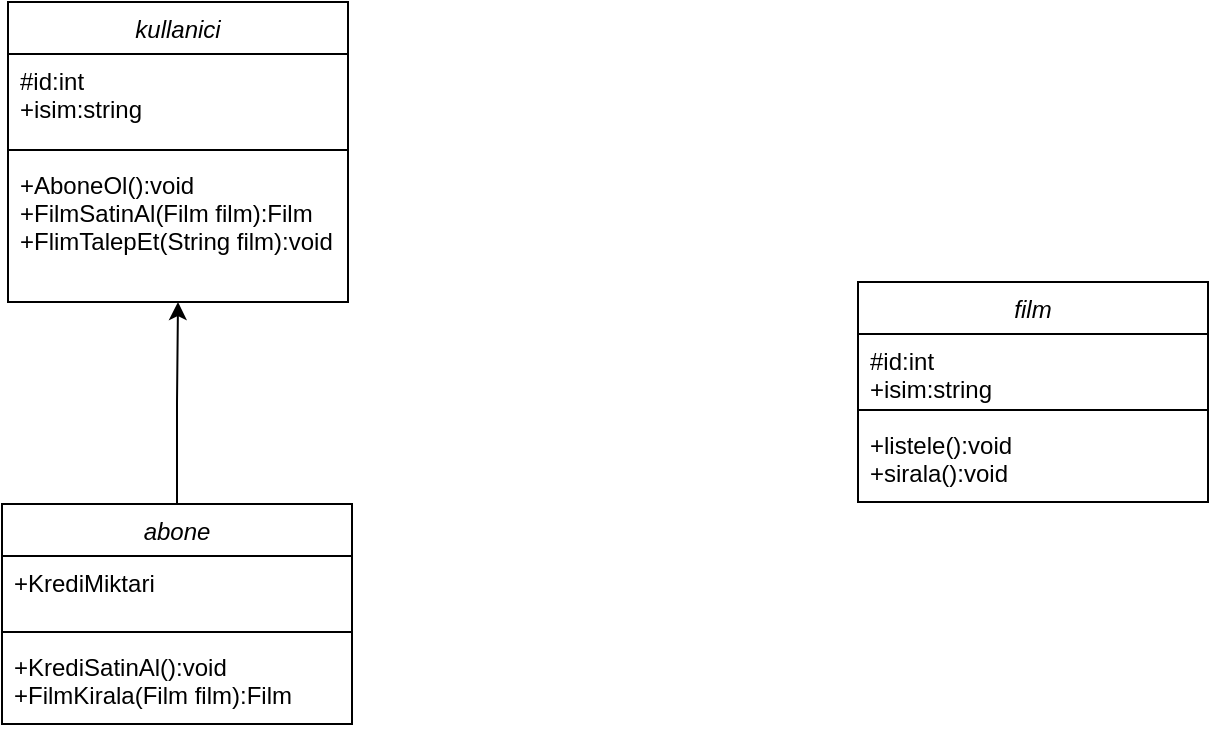 <mxfile version="16.4.7" type="device"><diagram id="C5RBs43oDa-KdzZeNtuy" name="Page-1"><mxGraphModel dx="636" dy="471" grid="1" gridSize="10" guides="1" tooltips="1" connect="1" arrows="1" fold="1" page="1" pageScale="1" pageWidth="827" pageHeight="1169" math="0" shadow="0"><root><mxCell id="WIyWlLk6GJQsqaUBKTNV-0"/><mxCell id="WIyWlLk6GJQsqaUBKTNV-1" parent="WIyWlLk6GJQsqaUBKTNV-0"/><mxCell id="zkfFHV4jXpPFQw0GAbJ--0" value="kullanici" style="swimlane;fontStyle=2;align=center;verticalAlign=top;childLayout=stackLayout;horizontal=1;startSize=26;horizontalStack=0;resizeParent=1;resizeLast=0;collapsible=1;marginBottom=0;rounded=0;shadow=0;strokeWidth=1;" parent="WIyWlLk6GJQsqaUBKTNV-1" vertex="1"><mxGeometry x="115" y="80" width="170" height="150" as="geometry"><mxRectangle x="230" y="140" width="160" height="26" as="alternateBounds"/></mxGeometry></mxCell><mxCell id="zkfFHV4jXpPFQw0GAbJ--1" value="#id:int&#10;+isim:string&#10;" style="text;align=left;verticalAlign=top;spacingLeft=4;spacingRight=4;overflow=hidden;rotatable=0;points=[[0,0.5],[1,0.5]];portConstraint=eastwest;" parent="zkfFHV4jXpPFQw0GAbJ--0" vertex="1"><mxGeometry y="26" width="170" height="44" as="geometry"/></mxCell><mxCell id="zkfFHV4jXpPFQw0GAbJ--4" value="" style="line;html=1;strokeWidth=1;align=left;verticalAlign=middle;spacingTop=-1;spacingLeft=3;spacingRight=3;rotatable=0;labelPosition=right;points=[];portConstraint=eastwest;" parent="zkfFHV4jXpPFQw0GAbJ--0" vertex="1"><mxGeometry y="70" width="170" height="8" as="geometry"/></mxCell><mxCell id="zkfFHV4jXpPFQw0GAbJ--5" value="+AboneOl():void&#10;+FilmSatinAl(Film film):Film&#10;+FlimTalepEt(String film):void&#10;" style="text;align=left;verticalAlign=top;spacingLeft=4;spacingRight=4;overflow=hidden;rotatable=0;points=[[0,0.5],[1,0.5]];portConstraint=eastwest;" parent="zkfFHV4jXpPFQw0GAbJ--0" vertex="1"><mxGeometry y="78" width="170" height="62" as="geometry"/></mxCell><mxCell id="9sK0vo3hYYZss9xKay9w-8" style="edgeStyle=orthogonalEdgeStyle;rounded=0;orthogonalLoop=1;jettySize=auto;html=1;exitX=0.5;exitY=0;exitDx=0;exitDy=0;entryX=0.5;entryY=1;entryDx=0;entryDy=0;" edge="1" parent="WIyWlLk6GJQsqaUBKTNV-1" source="9sK0vo3hYYZss9xKay9w-0" target="zkfFHV4jXpPFQw0GAbJ--0"><mxGeometry relative="1" as="geometry"/></mxCell><mxCell id="9sK0vo3hYYZss9xKay9w-0" value="abone" style="swimlane;fontStyle=2;align=center;verticalAlign=top;childLayout=stackLayout;horizontal=1;startSize=26;horizontalStack=0;resizeParent=1;resizeLast=0;collapsible=1;marginBottom=0;rounded=0;shadow=0;strokeWidth=1;" vertex="1" parent="WIyWlLk6GJQsqaUBKTNV-1"><mxGeometry x="112" y="331" width="175" height="110" as="geometry"><mxRectangle x="230" y="140" width="160" height="26" as="alternateBounds"/></mxGeometry></mxCell><mxCell id="9sK0vo3hYYZss9xKay9w-1" value="+KrediMiktari" style="text;align=left;verticalAlign=top;spacingLeft=4;spacingRight=4;overflow=hidden;rotatable=0;points=[[0,0.5],[1,0.5]];portConstraint=eastwest;" vertex="1" parent="9sK0vo3hYYZss9xKay9w-0"><mxGeometry y="26" width="175" height="34" as="geometry"/></mxCell><mxCell id="9sK0vo3hYYZss9xKay9w-2" value="" style="line;html=1;strokeWidth=1;align=left;verticalAlign=middle;spacingTop=-1;spacingLeft=3;spacingRight=3;rotatable=0;labelPosition=right;points=[];portConstraint=eastwest;" vertex="1" parent="9sK0vo3hYYZss9xKay9w-0"><mxGeometry y="60" width="175" height="8" as="geometry"/></mxCell><mxCell id="9sK0vo3hYYZss9xKay9w-3" value="+KrediSatinAl():void&#10;+FilmKirala(Film film):Film" style="text;align=left;verticalAlign=top;spacingLeft=4;spacingRight=4;overflow=hidden;rotatable=0;points=[[0,0.5],[1,0.5]];portConstraint=eastwest;" vertex="1" parent="9sK0vo3hYYZss9xKay9w-0"><mxGeometry y="68" width="175" height="42" as="geometry"/></mxCell><mxCell id="9sK0vo3hYYZss9xKay9w-4" value="film" style="swimlane;fontStyle=2;align=center;verticalAlign=top;childLayout=stackLayout;horizontal=1;startSize=26;horizontalStack=0;resizeParent=1;resizeLast=0;collapsible=1;marginBottom=0;rounded=0;shadow=0;strokeWidth=1;" vertex="1" parent="WIyWlLk6GJQsqaUBKTNV-1"><mxGeometry x="540" y="220" width="175" height="110" as="geometry"><mxRectangle x="230" y="140" width="160" height="26" as="alternateBounds"/></mxGeometry></mxCell><mxCell id="9sK0vo3hYYZss9xKay9w-5" value="#id:int&#10;+isim:string&#10;" style="text;align=left;verticalAlign=top;spacingLeft=4;spacingRight=4;overflow=hidden;rotatable=0;points=[[0,0.5],[1,0.5]];portConstraint=eastwest;" vertex="1" parent="9sK0vo3hYYZss9xKay9w-4"><mxGeometry y="26" width="175" height="34" as="geometry"/></mxCell><mxCell id="9sK0vo3hYYZss9xKay9w-6" value="" style="line;html=1;strokeWidth=1;align=left;verticalAlign=middle;spacingTop=-1;spacingLeft=3;spacingRight=3;rotatable=0;labelPosition=right;points=[];portConstraint=eastwest;" vertex="1" parent="9sK0vo3hYYZss9xKay9w-4"><mxGeometry y="60" width="175" height="8" as="geometry"/></mxCell><mxCell id="9sK0vo3hYYZss9xKay9w-7" value="+listele():void&#10;+sirala():void" style="text;align=left;verticalAlign=top;spacingLeft=4;spacingRight=4;overflow=hidden;rotatable=0;points=[[0,0.5],[1,0.5]];portConstraint=eastwest;" vertex="1" parent="9sK0vo3hYYZss9xKay9w-4"><mxGeometry y="68" width="175" height="42" as="geometry"/></mxCell></root></mxGraphModel></diagram></mxfile>
